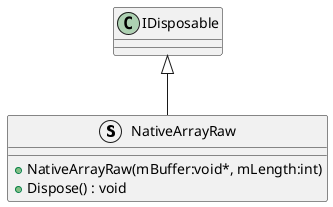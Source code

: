 @startuml
struct NativeArrayRaw {
    + NativeArrayRaw(mBuffer:void*, mLength:int)
    + Dispose() : void
}
IDisposable <|-- NativeArrayRaw
@enduml
